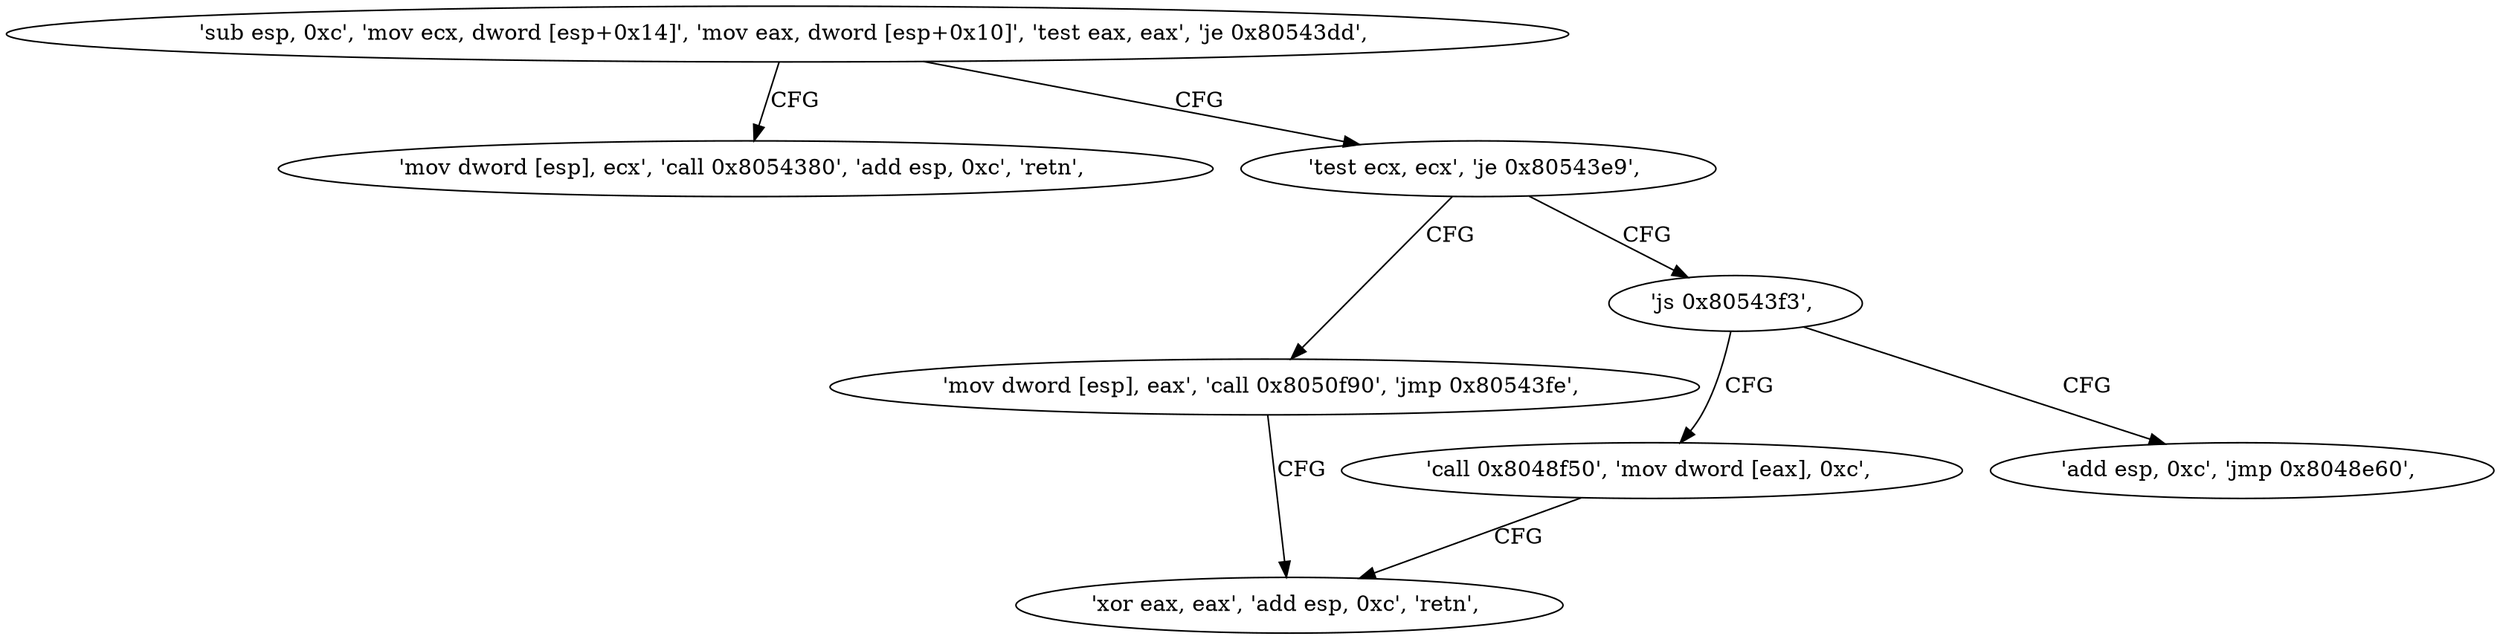 digraph "func" {
"134562752" [label = "'sub esp, 0xc', 'mov ecx, dword [esp+0x14]', 'mov eax, dword [esp+0x10]', 'test eax, eax', 'je 0x80543dd', " ]
"134562781" [label = "'mov dword [esp], ecx', 'call 0x8054380', 'add esp, 0xc', 'retn', " ]
"134562767" [label = "'test ecx, ecx', 'je 0x80543e9', " ]
"134562793" [label = "'mov dword [esp], eax', 'call 0x8050f90', 'jmp 0x80543fe', " ]
"134562771" [label = "'js 0x80543f3', " ]
"134562814" [label = "'xor eax, eax', 'add esp, 0xc', 'retn', " ]
"134562803" [label = "'call 0x8048f50', 'mov dword [eax], 0xc', " ]
"134562773" [label = "'add esp, 0xc', 'jmp 0x8048e60', " ]
"134562752" -> "134562781" [ label = "CFG" ]
"134562752" -> "134562767" [ label = "CFG" ]
"134562767" -> "134562793" [ label = "CFG" ]
"134562767" -> "134562771" [ label = "CFG" ]
"134562793" -> "134562814" [ label = "CFG" ]
"134562771" -> "134562803" [ label = "CFG" ]
"134562771" -> "134562773" [ label = "CFG" ]
"134562803" -> "134562814" [ label = "CFG" ]
}
